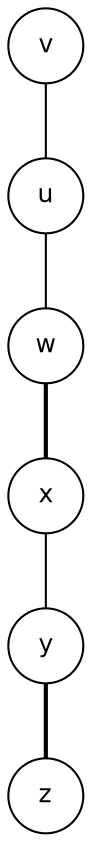 graph G {
    node [shape=circle, fontname=Helvetica, fontsize=12];
    u [pos="0.5,0!"];
    v [pos="-0.5,1!"];
    w [pos="1,1!"]
    x [pos="1.5,2!"];
    y [pos="1,3!"];
    z [pos="1.5,4!"];
    v -- u -- w;
    w -- x [style=bold];
    x -- y;
    y -- z [style=bold];
}
